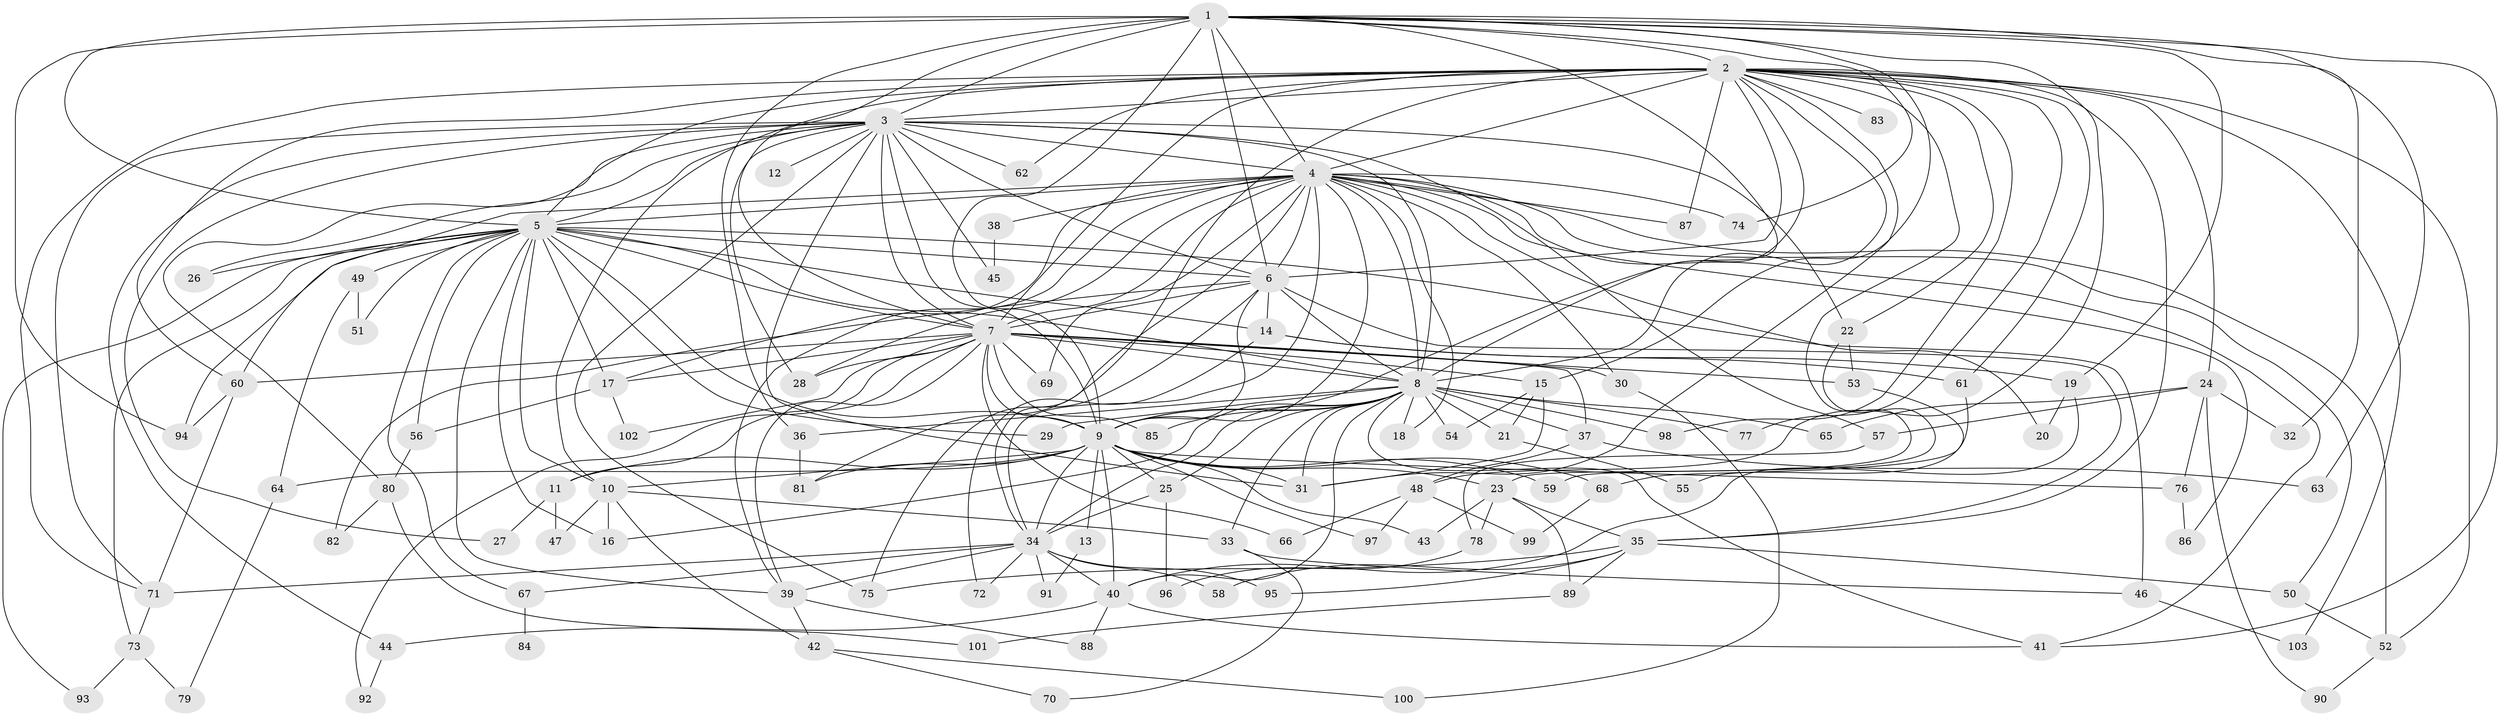 // original degree distribution, {22: 0.006802721088435374, 33: 0.006802721088435374, 25: 0.006802721088435374, 20: 0.006802721088435374, 27: 0.013605442176870748, 13: 0.006802721088435374, 21: 0.006802721088435374, 28: 0.006802721088435374, 26: 0.006802721088435374, 4: 0.1292517006802721, 2: 0.47619047619047616, 3: 0.25170068027210885, 5: 0.04081632653061224, 6: 0.013605442176870748, 7: 0.006802721088435374, 12: 0.006802721088435374, 8: 0.006802721088435374}
// Generated by graph-tools (version 1.1) at 2025/49/03/04/25 22:49:23]
// undirected, 103 vertices, 241 edges
graph export_dot {
  node [color=gray90,style=filled];
  1;
  2;
  3;
  4;
  5;
  6;
  7;
  8;
  9;
  10;
  11;
  12;
  13;
  14;
  15;
  16;
  17;
  18;
  19;
  20;
  21;
  22;
  23;
  24;
  25;
  26;
  27;
  28;
  29;
  30;
  31;
  32;
  33;
  34;
  35;
  36;
  37;
  38;
  39;
  40;
  41;
  42;
  43;
  44;
  45;
  46;
  47;
  48;
  49;
  50;
  51;
  52;
  53;
  54;
  55;
  56;
  57;
  58;
  59;
  60;
  61;
  62;
  63;
  64;
  65;
  66;
  67;
  68;
  69;
  70;
  71;
  72;
  73;
  74;
  75;
  76;
  77;
  78;
  79;
  80;
  81;
  82;
  83;
  84;
  85;
  86;
  87;
  88;
  89;
  90;
  91;
  92;
  93;
  94;
  95;
  96;
  97;
  98;
  99;
  100;
  101;
  102;
  103;
  1 -- 2 [weight=3.0];
  1 -- 3 [weight=1.0];
  1 -- 4 [weight=2.0];
  1 -- 5 [weight=1.0];
  1 -- 6 [weight=1.0];
  1 -- 7 [weight=3.0];
  1 -- 8 [weight=1.0];
  1 -- 9 [weight=1.0];
  1 -- 15 [weight=1.0];
  1 -- 19 [weight=1.0];
  1 -- 32 [weight=1.0];
  1 -- 36 [weight=1.0];
  1 -- 41 [weight=1.0];
  1 -- 48 [weight=1.0];
  1 -- 63 [weight=1.0];
  1 -- 74 [weight=1.0];
  1 -- 94 [weight=2.0];
  2 -- 3 [weight=1.0];
  2 -- 4 [weight=2.0];
  2 -- 5 [weight=2.0];
  2 -- 6 [weight=1.0];
  2 -- 7 [weight=2.0];
  2 -- 8 [weight=1.0];
  2 -- 9 [weight=1.0];
  2 -- 10 [weight=1.0];
  2 -- 22 [weight=1.0];
  2 -- 23 [weight=1.0];
  2 -- 24 [weight=1.0];
  2 -- 31 [weight=1.0];
  2 -- 34 [weight=1.0];
  2 -- 35 [weight=2.0];
  2 -- 52 [weight=1.0];
  2 -- 60 [weight=2.0];
  2 -- 61 [weight=1.0];
  2 -- 62 [weight=1.0];
  2 -- 71 [weight=1.0];
  2 -- 77 [weight=1.0];
  2 -- 83 [weight=1.0];
  2 -- 87 [weight=1.0];
  2 -- 98 [weight=1.0];
  2 -- 103 [weight=1.0];
  3 -- 4 [weight=3.0];
  3 -- 5 [weight=2.0];
  3 -- 6 [weight=1.0];
  3 -- 7 [weight=1.0];
  3 -- 8 [weight=1.0];
  3 -- 9 [weight=1.0];
  3 -- 12 [weight=1.0];
  3 -- 22 [weight=1.0];
  3 -- 26 [weight=1.0];
  3 -- 27 [weight=1.0];
  3 -- 28 [weight=1.0];
  3 -- 31 [weight=1.0];
  3 -- 44 [weight=1.0];
  3 -- 45 [weight=1.0];
  3 -- 57 [weight=1.0];
  3 -- 62 [weight=1.0];
  3 -- 71 [weight=1.0];
  3 -- 75 [weight=1.0];
  3 -- 80 [weight=1.0];
  4 -- 5 [weight=2.0];
  4 -- 6 [weight=2.0];
  4 -- 7 [weight=2.0];
  4 -- 8 [weight=2.0];
  4 -- 9 [weight=2.0];
  4 -- 17 [weight=2.0];
  4 -- 18 [weight=1.0];
  4 -- 20 [weight=1.0];
  4 -- 28 [weight=1.0];
  4 -- 30 [weight=1.0];
  4 -- 34 [weight=1.0];
  4 -- 38 [weight=1.0];
  4 -- 39 [weight=1.0];
  4 -- 41 [weight=1.0];
  4 -- 50 [weight=1.0];
  4 -- 52 [weight=2.0];
  4 -- 60 [weight=1.0];
  4 -- 69 [weight=1.0];
  4 -- 74 [weight=1.0];
  4 -- 81 [weight=1.0];
  4 -- 86 [weight=1.0];
  4 -- 87 [weight=1.0];
  5 -- 6 [weight=1.0];
  5 -- 7 [weight=1.0];
  5 -- 8 [weight=1.0];
  5 -- 9 [weight=2.0];
  5 -- 10 [weight=1.0];
  5 -- 14 [weight=1.0];
  5 -- 16 [weight=1.0];
  5 -- 17 [weight=1.0];
  5 -- 26 [weight=1.0];
  5 -- 29 [weight=1.0];
  5 -- 39 [weight=1.0];
  5 -- 46 [weight=1.0];
  5 -- 49 [weight=1.0];
  5 -- 51 [weight=1.0];
  5 -- 56 [weight=1.0];
  5 -- 67 [weight=1.0];
  5 -- 73 [weight=1.0];
  5 -- 93 [weight=1.0];
  5 -- 94 [weight=1.0];
  6 -- 7 [weight=1.0];
  6 -- 8 [weight=1.0];
  6 -- 9 [weight=1.0];
  6 -- 14 [weight=1.0];
  6 -- 35 [weight=1.0];
  6 -- 75 [weight=1.0];
  6 -- 82 [weight=1.0];
  7 -- 8 [weight=2.0];
  7 -- 9 [weight=1.0];
  7 -- 11 [weight=1.0];
  7 -- 15 [weight=1.0];
  7 -- 17 [weight=1.0];
  7 -- 28 [weight=2.0];
  7 -- 30 [weight=1.0];
  7 -- 37 [weight=1.0];
  7 -- 39 [weight=1.0];
  7 -- 53 [weight=1.0];
  7 -- 60 [weight=1.0];
  7 -- 66 [weight=1.0];
  7 -- 69 [weight=1.0];
  7 -- 85 [weight=1.0];
  7 -- 92 [weight=1.0];
  7 -- 102 [weight=1.0];
  8 -- 9 [weight=1.0];
  8 -- 16 [weight=1.0];
  8 -- 18 [weight=1.0];
  8 -- 21 [weight=1.0];
  8 -- 25 [weight=1.0];
  8 -- 29 [weight=1.0];
  8 -- 31 [weight=2.0];
  8 -- 33 [weight=1.0];
  8 -- 34 [weight=1.0];
  8 -- 36 [weight=1.0];
  8 -- 37 [weight=1.0];
  8 -- 40 [weight=1.0];
  8 -- 41 [weight=1.0];
  8 -- 54 [weight=1.0];
  8 -- 65 [weight=1.0];
  8 -- 77 [weight=1.0];
  8 -- 85 [weight=1.0];
  8 -- 98 [weight=1.0];
  9 -- 10 [weight=1.0];
  9 -- 11 [weight=1.0];
  9 -- 13 [weight=1.0];
  9 -- 23 [weight=1.0];
  9 -- 25 [weight=1.0];
  9 -- 31 [weight=1.0];
  9 -- 34 [weight=1.0];
  9 -- 40 [weight=1.0];
  9 -- 43 [weight=1.0];
  9 -- 59 [weight=1.0];
  9 -- 64 [weight=1.0];
  9 -- 68 [weight=1.0];
  9 -- 76 [weight=1.0];
  9 -- 81 [weight=1.0];
  9 -- 97 [weight=1.0];
  10 -- 16 [weight=1.0];
  10 -- 33 [weight=1.0];
  10 -- 42 [weight=1.0];
  10 -- 47 [weight=1.0];
  11 -- 27 [weight=1.0];
  11 -- 47 [weight=1.0];
  13 -- 91 [weight=1.0];
  14 -- 19 [weight=1.0];
  14 -- 61 [weight=1.0];
  14 -- 72 [weight=1.0];
  15 -- 21 [weight=1.0];
  15 -- 31 [weight=1.0];
  15 -- 54 [weight=1.0];
  17 -- 56 [weight=1.0];
  17 -- 102 [weight=1.0];
  19 -- 20 [weight=1.0];
  19 -- 40 [weight=1.0];
  21 -- 55 [weight=1.0];
  22 -- 53 [weight=1.0];
  22 -- 59 [weight=1.0];
  23 -- 35 [weight=1.0];
  23 -- 43 [weight=1.0];
  23 -- 78 [weight=1.0];
  23 -- 89 [weight=1.0];
  24 -- 32 [weight=1.0];
  24 -- 57 [weight=1.0];
  24 -- 65 [weight=1.0];
  24 -- 76 [weight=1.0];
  24 -- 90 [weight=1.0];
  25 -- 34 [weight=2.0];
  25 -- 96 [weight=1.0];
  30 -- 100 [weight=1.0];
  33 -- 46 [weight=1.0];
  33 -- 70 [weight=1.0];
  34 -- 39 [weight=1.0];
  34 -- 40 [weight=1.0];
  34 -- 58 [weight=1.0];
  34 -- 67 [weight=1.0];
  34 -- 71 [weight=1.0];
  34 -- 72 [weight=1.0];
  34 -- 91 [weight=1.0];
  34 -- 95 [weight=1.0];
  35 -- 50 [weight=1.0];
  35 -- 58 [weight=1.0];
  35 -- 75 [weight=1.0];
  35 -- 89 [weight=1.0];
  35 -- 95 [weight=1.0];
  36 -- 81 [weight=1.0];
  37 -- 48 [weight=1.0];
  37 -- 63 [weight=1.0];
  38 -- 45 [weight=1.0];
  39 -- 42 [weight=1.0];
  39 -- 88 [weight=1.0];
  40 -- 41 [weight=1.0];
  40 -- 44 [weight=1.0];
  40 -- 88 [weight=1.0];
  42 -- 70 [weight=1.0];
  42 -- 100 [weight=1.0];
  44 -- 92 [weight=1.0];
  46 -- 103 [weight=1.0];
  48 -- 66 [weight=1.0];
  48 -- 97 [weight=1.0];
  48 -- 99 [weight=1.0];
  49 -- 51 [weight=1.0];
  49 -- 64 [weight=1.0];
  50 -- 52 [weight=1.0];
  52 -- 90 [weight=1.0];
  53 -- 55 [weight=1.0];
  56 -- 80 [weight=1.0];
  57 -- 78 [weight=1.0];
  60 -- 71 [weight=1.0];
  60 -- 94 [weight=1.0];
  61 -- 68 [weight=1.0];
  64 -- 79 [weight=1.0];
  67 -- 84 [weight=1.0];
  68 -- 99 [weight=1.0];
  71 -- 73 [weight=1.0];
  73 -- 79 [weight=1.0];
  73 -- 93 [weight=1.0];
  76 -- 86 [weight=1.0];
  78 -- 96 [weight=1.0];
  80 -- 82 [weight=1.0];
  80 -- 101 [weight=1.0];
  89 -- 101 [weight=1.0];
}
